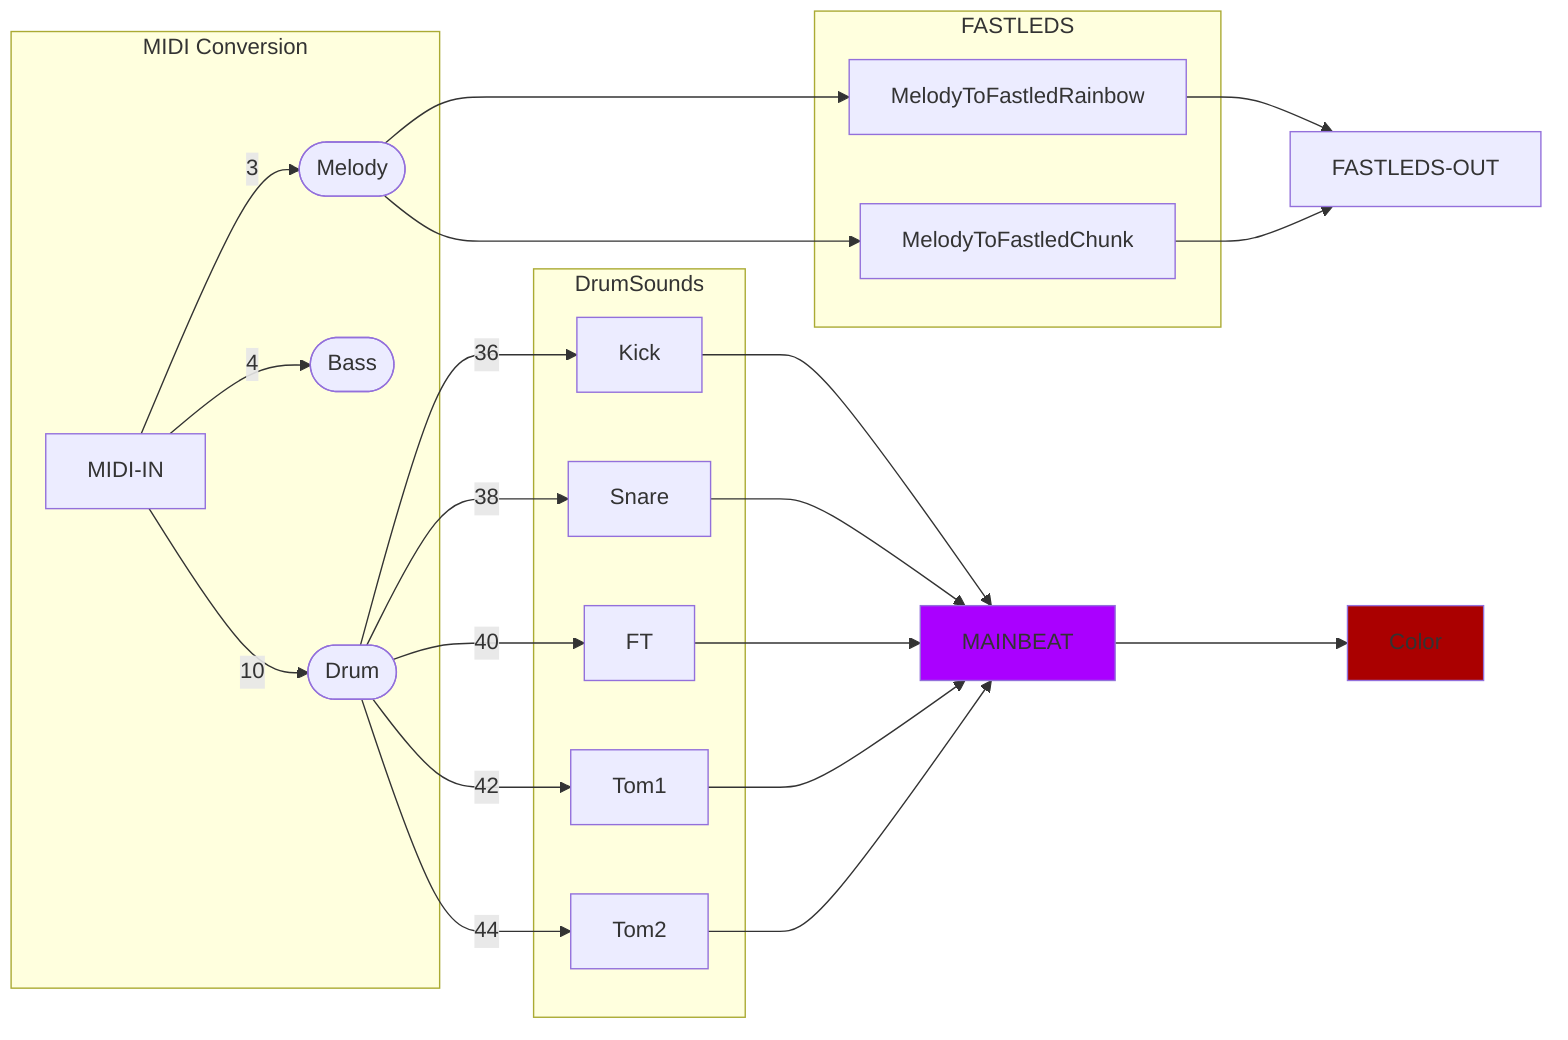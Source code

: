 flowchart LR
  subgraph MIDI Conversion
    MIDI-IN -->|3| Melody([Melody])
    MIDI-IN -->|4| Bass([Bass])
    MIDI-IN -->|10| Drum([Drum])
  end

  subgraph FASTLEDS
    Melody --> MelodyToFastledRainbow
    Melody ---> MelodyToFastledChunk
  end

  MelodyToFastledRainbow --> FASTLEDS-OUT
  MelodyToFastledChunk --> FASTLEDS-OUT

  subgraph DrumSounds
    Drum -->|36| Kick
    Drum -->|38| Snare
    Drum -->|40| FT
    Drum -->|42| Tom1
    Drum -->|44| Tom2
  end

  Kick --> MAINBEAT
  Snare --> MAINBEAT
  FT --> MAINBEAT
  Tom1 --> MAINBEAT
  Tom2 --> MAINBEAT
  MAINBEAT --> Color
  style Color fill: #aa0000
  style MAINBEAT fill: #aa00ff